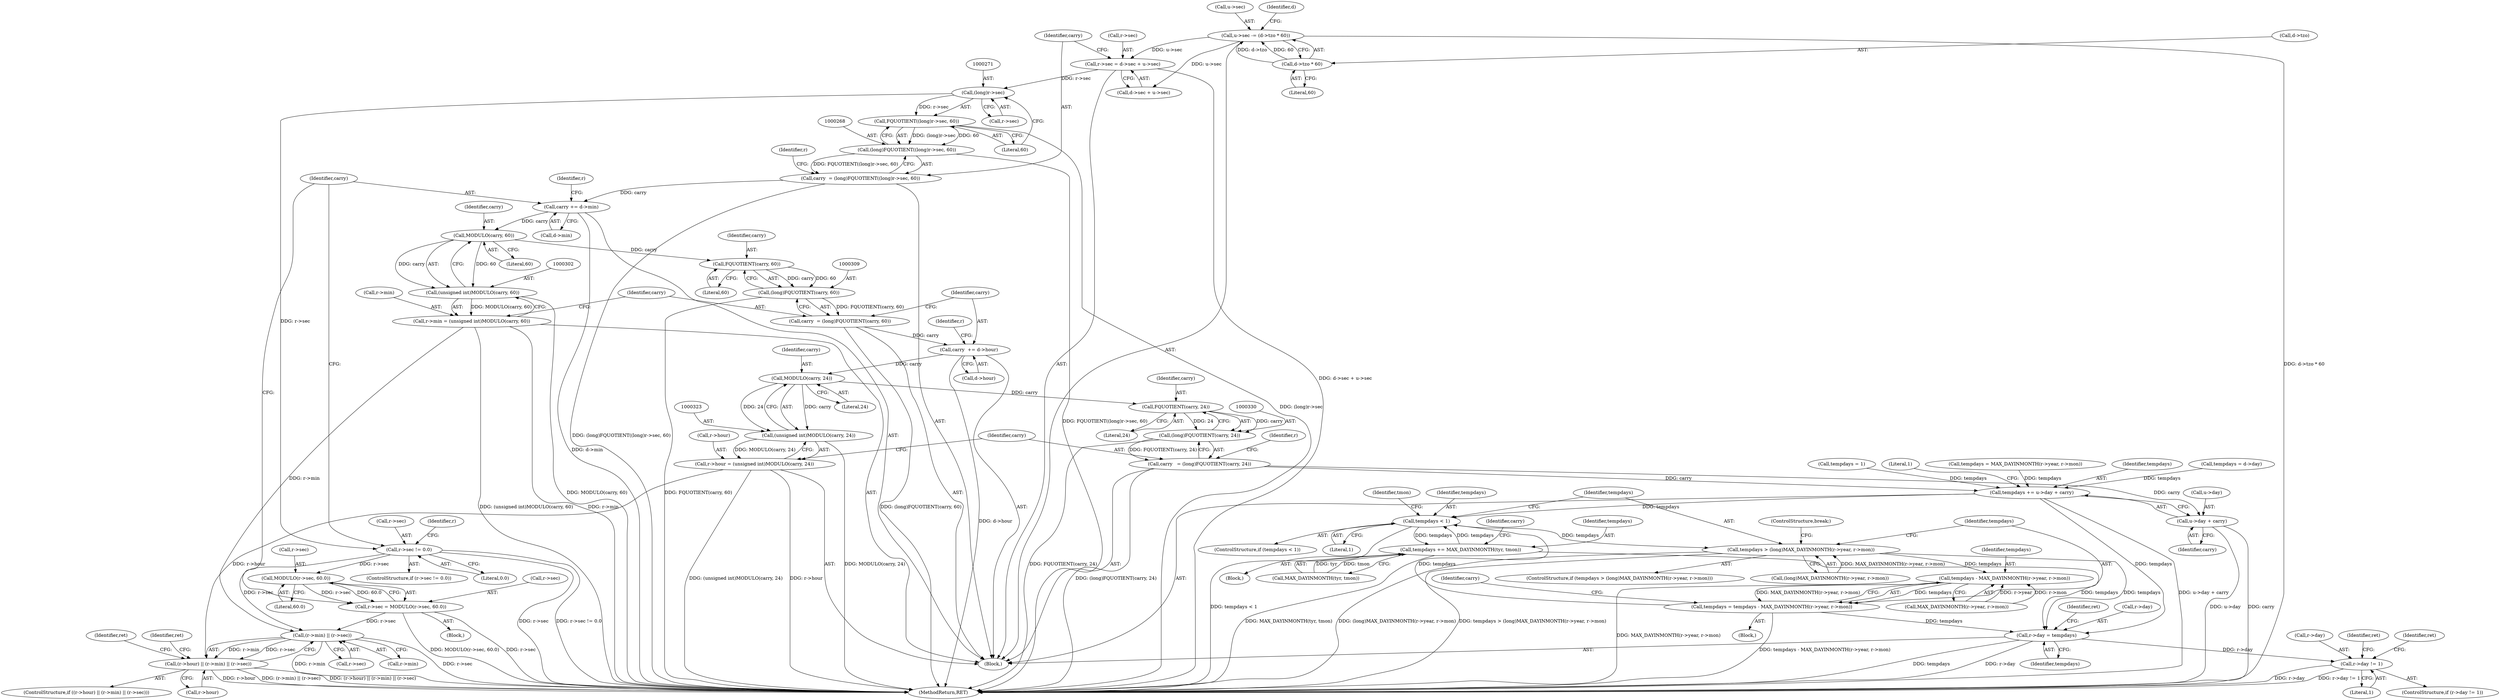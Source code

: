 digraph "0_Chrome_96dbafe288dbe2f0cc45fa3c39daf6d0c37acbab_2@integer" {
"1000254" [label="(Call,r->sec = d->sec + u->sec)"];
"1000168" [label="(Call,u->sec -= (d->tzo * 60))"];
"1000172" [label="(Call,d->tzo * 60)"];
"1000270" [label="(Call,(long)r->sec)"];
"1000269" [label="(Call,FQUOTIENT((long)r->sec, 60))"];
"1000267" [label="(Call,(long)FQUOTIENT((long)r->sec, 60))"];
"1000265" [label="(Call,carry  = (long)FQUOTIENT((long)r->sec, 60))"];
"1000292" [label="(Call,carry += d->min)"];
"1000303" [label="(Call,MODULO(carry, 60))"];
"1000301" [label="(Call,(unsigned int)MODULO(carry, 60))"];
"1000297" [label="(Call,r->min = (unsigned int)MODULO(carry, 60))"];
"1000557" [label="(Call,(r->min) || (r->sec))"];
"1000553" [label="(Call,(r->hour) || (r->min) || (r->sec))"];
"1000310" [label="(Call,FQUOTIENT(carry, 60))"];
"1000308" [label="(Call,(long)FQUOTIENT(carry, 60))"];
"1000306" [label="(Call,carry  = (long)FQUOTIENT(carry, 60))"];
"1000313" [label="(Call,carry  += d->hour)"];
"1000324" [label="(Call,MODULO(carry, 24))"];
"1000322" [label="(Call,(unsigned int)MODULO(carry, 24))"];
"1000318" [label="(Call,r->hour = (unsigned int)MODULO(carry, 24))"];
"1000331" [label="(Call,FQUOTIENT(carry, 24))"];
"1000329" [label="(Call,(long)FQUOTIENT(carry, 24))"];
"1000327" [label="(Call,carry   = (long)FQUOTIENT(carry, 24))"];
"1000381" [label="(Call,tempdays += u->day + carry)"];
"1000392" [label="(Call,tempdays < 1)"];
"1000450" [label="(Call,tempdays += MAX_DAYINMONTH(tyr, tmon))"];
"1000540" [label="(Call,r->day = tempdays)"];
"1000578" [label="(Call,r->day != 1)"];
"1000461" [label="(Call,tempdays > (long)MAX_DAYINMONTH(r->year, r->mon))"];
"1000475" [label="(Call,tempdays - MAX_DAYINMONTH(r->year, r->mon))"];
"1000473" [label="(Call,tempdays = tempdays - MAX_DAYINMONTH(r->year, r->mon))"];
"1000383" [label="(Call,u->day + carry)"];
"1000277" [label="(Call,r->sec != 0.0)"];
"1000287" [label="(Call,MODULO(r->sec, 60.0))"];
"1000283" [label="(Call,r->sec = MODULO(r->sec, 60.0))"];
"1000287" [label="(Call,MODULO(r->sec, 60.0))"];
"1000573" [label="(Identifier,ret)"];
"1000333" [label="(Literal,24)"];
"1000315" [label="(Call,d->hour)"];
"1000387" [label="(Identifier,carry)"];
"1000169" [label="(Call,u->sec)"];
"1000294" [label="(Call,d->min)"];
"1000320" [label="(Identifier,r)"];
"1000293" [label="(Identifier,carry)"];
"1000328" [label="(Identifier,carry)"];
"1000395" [label="(Block,)"];
"1000593" [label="(Identifier,ret)"];
"1000461" [label="(Call,tempdays > (long)MAX_DAYINMONTH(r->year, r->mon))"];
"1000307" [label="(Identifier,carry)"];
"1000463" [label="(Call,(long)MAX_DAYINMONTH(r->year, r->mon))"];
"1000284" [label="(Call,r->sec)"];
"1000557" [label="(Call,(r->min) || (r->sec))"];
"1000276" [label="(ControlStructure,if (r->sec != 0.0))"];
"1000305" [label="(Literal,60)"];
"1000272" [label="(Call,r->sec)"];
"1000281" [label="(Literal,0.0)"];
"1000329" [label="(Call,(long)FQUOTIENT(carry, 24))"];
"1000392" [label="(Call,tempdays < 1)"];
"1000291" [label="(Literal,60.0)"];
"1000384" [label="(Call,u->day)"];
"1000114" [label="(Block,)"];
"1000172" [label="(Call,d->tzo * 60)"];
"1000488" [label="(ControlStructure,break;)"];
"1000579" [label="(Call,r->day)"];
"1000254" [label="(Call,r->sec = d->sec + u->sec)"];
"1000548" [label="(Identifier,ret)"];
"1000558" [label="(Call,r->min)"];
"1000451" [label="(Identifier,tempdays)"];
"1000176" [label="(Literal,60)"];
"1000561" [label="(Call,r->sec)"];
"1000477" [label="(Call,MAX_DAYINMONTH(r->year, r->mon))"];
"1000476" [label="(Identifier,tempdays)"];
"1000578" [label="(Call,r->day != 1)"];
"1000299" [label="(Identifier,r)"];
"1000383" [label="(Call,u->day + carry)"];
"1000267" [label="(Call,(long)FQUOTIENT((long)r->sec, 60))"];
"1000285" [label="(Identifier,r)"];
"1000288" [label="(Call,r->sec)"];
"1000566" [label="(Identifier,ret)"];
"1000462" [label="(Identifier,tempdays)"];
"1000326" [label="(Literal,24)"];
"1000382" [label="(Identifier,tempdays)"];
"1000255" [label="(Call,r->sec)"];
"1000456" [label="(Identifier,carry)"];
"1000393" [label="(Identifier,tempdays)"];
"1000585" [label="(Identifier,ret)"];
"1000376" [label="(Call,tempdays = d->day)"];
"1000554" [label="(Call,r->hour)"];
"1000474" [label="(Identifier,tempdays)"];
"1000314" [label="(Identifier,carry)"];
"1000168" [label="(Call,u->sec -= (d->tzo * 60))"];
"1000553" [label="(Call,(r->hour) || (r->min) || (r->sec))"];
"1000306" [label="(Call,carry  = (long)FQUOTIENT(carry, 60))"];
"1000372" [label="(Call,tempdays = 1)"];
"1000552" [label="(ControlStructure,if ((r->hour) || (r->min) || (r->sec)))"];
"1000577" [label="(ControlStructure,if (r->day != 1))"];
"1000325" [label="(Identifier,carry)"];
"1000485" [label="(Identifier,carry)"];
"1000301" [label="(Call,(unsigned int)MODULO(carry, 60))"];
"1000298" [label="(Call,r->min)"];
"1000322" [label="(Call,(unsigned int)MODULO(carry, 24))"];
"1000327" [label="(Call,carry   = (long)FQUOTIENT(carry, 24))"];
"1000277" [label="(Call,r->sec != 0.0)"];
"1000389" [label="(Literal,1)"];
"1000541" [label="(Call,r->day)"];
"1000544" [label="(Identifier,tempdays)"];
"1000265" [label="(Call,carry  = (long)FQUOTIENT((long)r->sec, 60))"];
"1000173" [label="(Call,d->tzo)"];
"1000356" [label="(Call,tempdays = MAX_DAYINMONTH(r->year, r->mon))"];
"1000381" [label="(Call,tempdays += u->day + carry)"];
"1000319" [label="(Call,r->hour)"];
"1000338" [label="(Identifier,r)"];
"1000297" [label="(Call,r->min = (unsigned int)MODULO(carry, 60))"];
"1000391" [label="(ControlStructure,if (tempdays < 1))"];
"1000279" [label="(Identifier,r)"];
"1000331" [label="(Call,FQUOTIENT(carry, 24))"];
"1000312" [label="(Literal,60)"];
"1000282" [label="(Block,)"];
"1000269" [label="(Call,FQUOTIENT((long)r->sec, 60))"];
"1000450" [label="(Call,tempdays += MAX_DAYINMONTH(tyr, tmon))"];
"1000275" [label="(Literal,60)"];
"1000318" [label="(Call,r->hour = (unsigned int)MODULO(carry, 24))"];
"1000278" [label="(Call,r->sec)"];
"1000179" [label="(Identifier,d)"];
"1000394" [label="(Literal,1)"];
"1000475" [label="(Call,tempdays - MAX_DAYINMONTH(r->year, r->mon))"];
"1000398" [label="(Identifier,tmon)"];
"1000472" [label="(Block,)"];
"1000311" [label="(Identifier,carry)"];
"1000270" [label="(Call,(long)r->sec)"];
"1000313" [label="(Call,carry  += d->hour)"];
"1000308" [label="(Call,(long)FQUOTIENT(carry, 60))"];
"1000324" [label="(Call,MODULO(carry, 24))"];
"1000473" [label="(Call,tempdays = tempdays - MAX_DAYINMONTH(r->year, r->mon))"];
"1000608" [label="(MethodReturn,RET)"];
"1000258" [label="(Call,d->sec + u->sec)"];
"1000292" [label="(Call,carry += d->min)"];
"1000540" [label="(Call,r->day = tempdays)"];
"1000460" [label="(ControlStructure,if (tempdays > (long)MAX_DAYINMONTH(r->year, r->mon)))"];
"1000310" [label="(Call,FQUOTIENT(carry, 60))"];
"1000332" [label="(Identifier,carry)"];
"1000303" [label="(Call,MODULO(carry, 60))"];
"1000304" [label="(Identifier,carry)"];
"1000266" [label="(Identifier,carry)"];
"1000283" [label="(Call,r->sec = MODULO(r->sec, 60.0))"];
"1000452" [label="(Call,MAX_DAYINMONTH(tyr, tmon))"];
"1000582" [label="(Literal,1)"];
"1000254" -> "1000114"  [label="AST: "];
"1000254" -> "1000258"  [label="CFG: "];
"1000255" -> "1000254"  [label="AST: "];
"1000258" -> "1000254"  [label="AST: "];
"1000266" -> "1000254"  [label="CFG: "];
"1000254" -> "1000608"  [label="DDG: d->sec + u->sec"];
"1000168" -> "1000254"  [label="DDG: u->sec"];
"1000254" -> "1000270"  [label="DDG: r->sec"];
"1000168" -> "1000114"  [label="AST: "];
"1000168" -> "1000172"  [label="CFG: "];
"1000169" -> "1000168"  [label="AST: "];
"1000172" -> "1000168"  [label="AST: "];
"1000179" -> "1000168"  [label="CFG: "];
"1000168" -> "1000608"  [label="DDG: d->tzo * 60"];
"1000172" -> "1000168"  [label="DDG: d->tzo"];
"1000172" -> "1000168"  [label="DDG: 60"];
"1000168" -> "1000258"  [label="DDG: u->sec"];
"1000172" -> "1000176"  [label="CFG: "];
"1000173" -> "1000172"  [label="AST: "];
"1000176" -> "1000172"  [label="AST: "];
"1000270" -> "1000269"  [label="AST: "];
"1000270" -> "1000272"  [label="CFG: "];
"1000271" -> "1000270"  [label="AST: "];
"1000272" -> "1000270"  [label="AST: "];
"1000275" -> "1000270"  [label="CFG: "];
"1000270" -> "1000269"  [label="DDG: r->sec"];
"1000270" -> "1000277"  [label="DDG: r->sec"];
"1000269" -> "1000267"  [label="AST: "];
"1000269" -> "1000275"  [label="CFG: "];
"1000275" -> "1000269"  [label="AST: "];
"1000267" -> "1000269"  [label="CFG: "];
"1000269" -> "1000608"  [label="DDG: (long)r->sec"];
"1000269" -> "1000267"  [label="DDG: (long)r->sec"];
"1000269" -> "1000267"  [label="DDG: 60"];
"1000267" -> "1000265"  [label="AST: "];
"1000268" -> "1000267"  [label="AST: "];
"1000265" -> "1000267"  [label="CFG: "];
"1000267" -> "1000608"  [label="DDG: FQUOTIENT((long)r->sec, 60)"];
"1000267" -> "1000265"  [label="DDG: FQUOTIENT((long)r->sec, 60)"];
"1000265" -> "1000114"  [label="AST: "];
"1000266" -> "1000265"  [label="AST: "];
"1000279" -> "1000265"  [label="CFG: "];
"1000265" -> "1000608"  [label="DDG: (long)FQUOTIENT((long)r->sec, 60)"];
"1000265" -> "1000292"  [label="DDG: carry"];
"1000292" -> "1000114"  [label="AST: "];
"1000292" -> "1000294"  [label="CFG: "];
"1000293" -> "1000292"  [label="AST: "];
"1000294" -> "1000292"  [label="AST: "];
"1000299" -> "1000292"  [label="CFG: "];
"1000292" -> "1000608"  [label="DDG: d->min"];
"1000292" -> "1000303"  [label="DDG: carry"];
"1000303" -> "1000301"  [label="AST: "];
"1000303" -> "1000305"  [label="CFG: "];
"1000304" -> "1000303"  [label="AST: "];
"1000305" -> "1000303"  [label="AST: "];
"1000301" -> "1000303"  [label="CFG: "];
"1000303" -> "1000301"  [label="DDG: carry"];
"1000303" -> "1000301"  [label="DDG: 60"];
"1000303" -> "1000310"  [label="DDG: carry"];
"1000301" -> "1000297"  [label="AST: "];
"1000302" -> "1000301"  [label="AST: "];
"1000297" -> "1000301"  [label="CFG: "];
"1000301" -> "1000608"  [label="DDG: MODULO(carry, 60)"];
"1000301" -> "1000297"  [label="DDG: MODULO(carry, 60)"];
"1000297" -> "1000114"  [label="AST: "];
"1000298" -> "1000297"  [label="AST: "];
"1000307" -> "1000297"  [label="CFG: "];
"1000297" -> "1000608"  [label="DDG: r->min"];
"1000297" -> "1000608"  [label="DDG: (unsigned int)MODULO(carry, 60)"];
"1000297" -> "1000557"  [label="DDG: r->min"];
"1000557" -> "1000553"  [label="AST: "];
"1000557" -> "1000558"  [label="CFG: "];
"1000557" -> "1000561"  [label="CFG: "];
"1000558" -> "1000557"  [label="AST: "];
"1000561" -> "1000557"  [label="AST: "];
"1000553" -> "1000557"  [label="CFG: "];
"1000557" -> "1000608"  [label="DDG: r->min"];
"1000557" -> "1000608"  [label="DDG: r->sec"];
"1000557" -> "1000553"  [label="DDG: r->min"];
"1000557" -> "1000553"  [label="DDG: r->sec"];
"1000283" -> "1000557"  [label="DDG: r->sec"];
"1000277" -> "1000557"  [label="DDG: r->sec"];
"1000553" -> "1000552"  [label="AST: "];
"1000553" -> "1000554"  [label="CFG: "];
"1000554" -> "1000553"  [label="AST: "];
"1000566" -> "1000553"  [label="CFG: "];
"1000573" -> "1000553"  [label="CFG: "];
"1000553" -> "1000608"  [label="DDG: (r->hour) || (r->min) || (r->sec)"];
"1000553" -> "1000608"  [label="DDG: r->hour"];
"1000553" -> "1000608"  [label="DDG: (r->min) || (r->sec)"];
"1000318" -> "1000553"  [label="DDG: r->hour"];
"1000310" -> "1000308"  [label="AST: "];
"1000310" -> "1000312"  [label="CFG: "];
"1000311" -> "1000310"  [label="AST: "];
"1000312" -> "1000310"  [label="AST: "];
"1000308" -> "1000310"  [label="CFG: "];
"1000310" -> "1000308"  [label="DDG: carry"];
"1000310" -> "1000308"  [label="DDG: 60"];
"1000308" -> "1000306"  [label="AST: "];
"1000309" -> "1000308"  [label="AST: "];
"1000306" -> "1000308"  [label="CFG: "];
"1000308" -> "1000608"  [label="DDG: FQUOTIENT(carry, 60)"];
"1000308" -> "1000306"  [label="DDG: FQUOTIENT(carry, 60)"];
"1000306" -> "1000114"  [label="AST: "];
"1000307" -> "1000306"  [label="AST: "];
"1000314" -> "1000306"  [label="CFG: "];
"1000306" -> "1000608"  [label="DDG: (long)FQUOTIENT(carry, 60)"];
"1000306" -> "1000313"  [label="DDG: carry"];
"1000313" -> "1000114"  [label="AST: "];
"1000313" -> "1000315"  [label="CFG: "];
"1000314" -> "1000313"  [label="AST: "];
"1000315" -> "1000313"  [label="AST: "];
"1000320" -> "1000313"  [label="CFG: "];
"1000313" -> "1000608"  [label="DDG: d->hour"];
"1000313" -> "1000324"  [label="DDG: carry"];
"1000324" -> "1000322"  [label="AST: "];
"1000324" -> "1000326"  [label="CFG: "];
"1000325" -> "1000324"  [label="AST: "];
"1000326" -> "1000324"  [label="AST: "];
"1000322" -> "1000324"  [label="CFG: "];
"1000324" -> "1000322"  [label="DDG: carry"];
"1000324" -> "1000322"  [label="DDG: 24"];
"1000324" -> "1000331"  [label="DDG: carry"];
"1000322" -> "1000318"  [label="AST: "];
"1000323" -> "1000322"  [label="AST: "];
"1000318" -> "1000322"  [label="CFG: "];
"1000322" -> "1000608"  [label="DDG: MODULO(carry, 24)"];
"1000322" -> "1000318"  [label="DDG: MODULO(carry, 24)"];
"1000318" -> "1000114"  [label="AST: "];
"1000319" -> "1000318"  [label="AST: "];
"1000328" -> "1000318"  [label="CFG: "];
"1000318" -> "1000608"  [label="DDG: r->hour"];
"1000318" -> "1000608"  [label="DDG: (unsigned int)MODULO(carry, 24)"];
"1000331" -> "1000329"  [label="AST: "];
"1000331" -> "1000333"  [label="CFG: "];
"1000332" -> "1000331"  [label="AST: "];
"1000333" -> "1000331"  [label="AST: "];
"1000329" -> "1000331"  [label="CFG: "];
"1000331" -> "1000329"  [label="DDG: carry"];
"1000331" -> "1000329"  [label="DDG: 24"];
"1000329" -> "1000327"  [label="AST: "];
"1000330" -> "1000329"  [label="AST: "];
"1000327" -> "1000329"  [label="CFG: "];
"1000329" -> "1000608"  [label="DDG: FQUOTIENT(carry, 24)"];
"1000329" -> "1000327"  [label="DDG: FQUOTIENT(carry, 24)"];
"1000327" -> "1000114"  [label="AST: "];
"1000328" -> "1000327"  [label="AST: "];
"1000338" -> "1000327"  [label="CFG: "];
"1000327" -> "1000608"  [label="DDG: (long)FQUOTIENT(carry, 24)"];
"1000327" -> "1000381"  [label="DDG: carry"];
"1000327" -> "1000383"  [label="DDG: carry"];
"1000381" -> "1000114"  [label="AST: "];
"1000381" -> "1000383"  [label="CFG: "];
"1000382" -> "1000381"  [label="AST: "];
"1000383" -> "1000381"  [label="AST: "];
"1000389" -> "1000381"  [label="CFG: "];
"1000381" -> "1000608"  [label="DDG: u->day + carry"];
"1000376" -> "1000381"  [label="DDG: tempdays"];
"1000356" -> "1000381"  [label="DDG: tempdays"];
"1000372" -> "1000381"  [label="DDG: tempdays"];
"1000381" -> "1000392"  [label="DDG: tempdays"];
"1000381" -> "1000540"  [label="DDG: tempdays"];
"1000392" -> "1000391"  [label="AST: "];
"1000392" -> "1000394"  [label="CFG: "];
"1000393" -> "1000392"  [label="AST: "];
"1000394" -> "1000392"  [label="AST: "];
"1000398" -> "1000392"  [label="CFG: "];
"1000462" -> "1000392"  [label="CFG: "];
"1000392" -> "1000608"  [label="DDG: tempdays < 1"];
"1000473" -> "1000392"  [label="DDG: tempdays"];
"1000450" -> "1000392"  [label="DDG: tempdays"];
"1000392" -> "1000450"  [label="DDG: tempdays"];
"1000392" -> "1000461"  [label="DDG: tempdays"];
"1000450" -> "1000395"  [label="AST: "];
"1000450" -> "1000452"  [label="CFG: "];
"1000451" -> "1000450"  [label="AST: "];
"1000452" -> "1000450"  [label="AST: "];
"1000456" -> "1000450"  [label="CFG: "];
"1000450" -> "1000608"  [label="DDG: MAX_DAYINMONTH(tyr, tmon)"];
"1000452" -> "1000450"  [label="DDG: tyr"];
"1000452" -> "1000450"  [label="DDG: tmon"];
"1000450" -> "1000540"  [label="DDG: tempdays"];
"1000540" -> "1000114"  [label="AST: "];
"1000540" -> "1000544"  [label="CFG: "];
"1000541" -> "1000540"  [label="AST: "];
"1000544" -> "1000540"  [label="AST: "];
"1000548" -> "1000540"  [label="CFG: "];
"1000540" -> "1000608"  [label="DDG: tempdays"];
"1000540" -> "1000608"  [label="DDG: r->day"];
"1000473" -> "1000540"  [label="DDG: tempdays"];
"1000461" -> "1000540"  [label="DDG: tempdays"];
"1000540" -> "1000578"  [label="DDG: r->day"];
"1000578" -> "1000577"  [label="AST: "];
"1000578" -> "1000582"  [label="CFG: "];
"1000579" -> "1000578"  [label="AST: "];
"1000582" -> "1000578"  [label="AST: "];
"1000585" -> "1000578"  [label="CFG: "];
"1000593" -> "1000578"  [label="CFG: "];
"1000578" -> "1000608"  [label="DDG: r->day"];
"1000578" -> "1000608"  [label="DDG: r->day != 1"];
"1000461" -> "1000460"  [label="AST: "];
"1000461" -> "1000463"  [label="CFG: "];
"1000462" -> "1000461"  [label="AST: "];
"1000463" -> "1000461"  [label="AST: "];
"1000474" -> "1000461"  [label="CFG: "];
"1000488" -> "1000461"  [label="CFG: "];
"1000461" -> "1000608"  [label="DDG: tempdays > (long)MAX_DAYINMONTH(r->year, r->mon)"];
"1000461" -> "1000608"  [label="DDG: (long)MAX_DAYINMONTH(r->year, r->mon)"];
"1000463" -> "1000461"  [label="DDG: MAX_DAYINMONTH(r->year, r->mon)"];
"1000461" -> "1000475"  [label="DDG: tempdays"];
"1000475" -> "1000473"  [label="AST: "];
"1000475" -> "1000477"  [label="CFG: "];
"1000476" -> "1000475"  [label="AST: "];
"1000477" -> "1000475"  [label="AST: "];
"1000473" -> "1000475"  [label="CFG: "];
"1000475" -> "1000608"  [label="DDG: MAX_DAYINMONTH(r->year, r->mon)"];
"1000475" -> "1000473"  [label="DDG: tempdays"];
"1000475" -> "1000473"  [label="DDG: MAX_DAYINMONTH(r->year, r->mon)"];
"1000477" -> "1000475"  [label="DDG: r->year"];
"1000477" -> "1000475"  [label="DDG: r->mon"];
"1000473" -> "1000472"  [label="AST: "];
"1000474" -> "1000473"  [label="AST: "];
"1000485" -> "1000473"  [label="CFG: "];
"1000473" -> "1000608"  [label="DDG: tempdays - MAX_DAYINMONTH(r->year, r->mon)"];
"1000383" -> "1000387"  [label="CFG: "];
"1000384" -> "1000383"  [label="AST: "];
"1000387" -> "1000383"  [label="AST: "];
"1000383" -> "1000608"  [label="DDG: u->day"];
"1000383" -> "1000608"  [label="DDG: carry"];
"1000277" -> "1000276"  [label="AST: "];
"1000277" -> "1000281"  [label="CFG: "];
"1000278" -> "1000277"  [label="AST: "];
"1000281" -> "1000277"  [label="AST: "];
"1000285" -> "1000277"  [label="CFG: "];
"1000293" -> "1000277"  [label="CFG: "];
"1000277" -> "1000608"  [label="DDG: r->sec"];
"1000277" -> "1000608"  [label="DDG: r->sec != 0.0"];
"1000277" -> "1000287"  [label="DDG: r->sec"];
"1000287" -> "1000283"  [label="AST: "];
"1000287" -> "1000291"  [label="CFG: "];
"1000288" -> "1000287"  [label="AST: "];
"1000291" -> "1000287"  [label="AST: "];
"1000283" -> "1000287"  [label="CFG: "];
"1000287" -> "1000283"  [label="DDG: r->sec"];
"1000287" -> "1000283"  [label="DDG: 60.0"];
"1000283" -> "1000282"  [label="AST: "];
"1000284" -> "1000283"  [label="AST: "];
"1000293" -> "1000283"  [label="CFG: "];
"1000283" -> "1000608"  [label="DDG: r->sec"];
"1000283" -> "1000608"  [label="DDG: MODULO(r->sec, 60.0)"];
}
